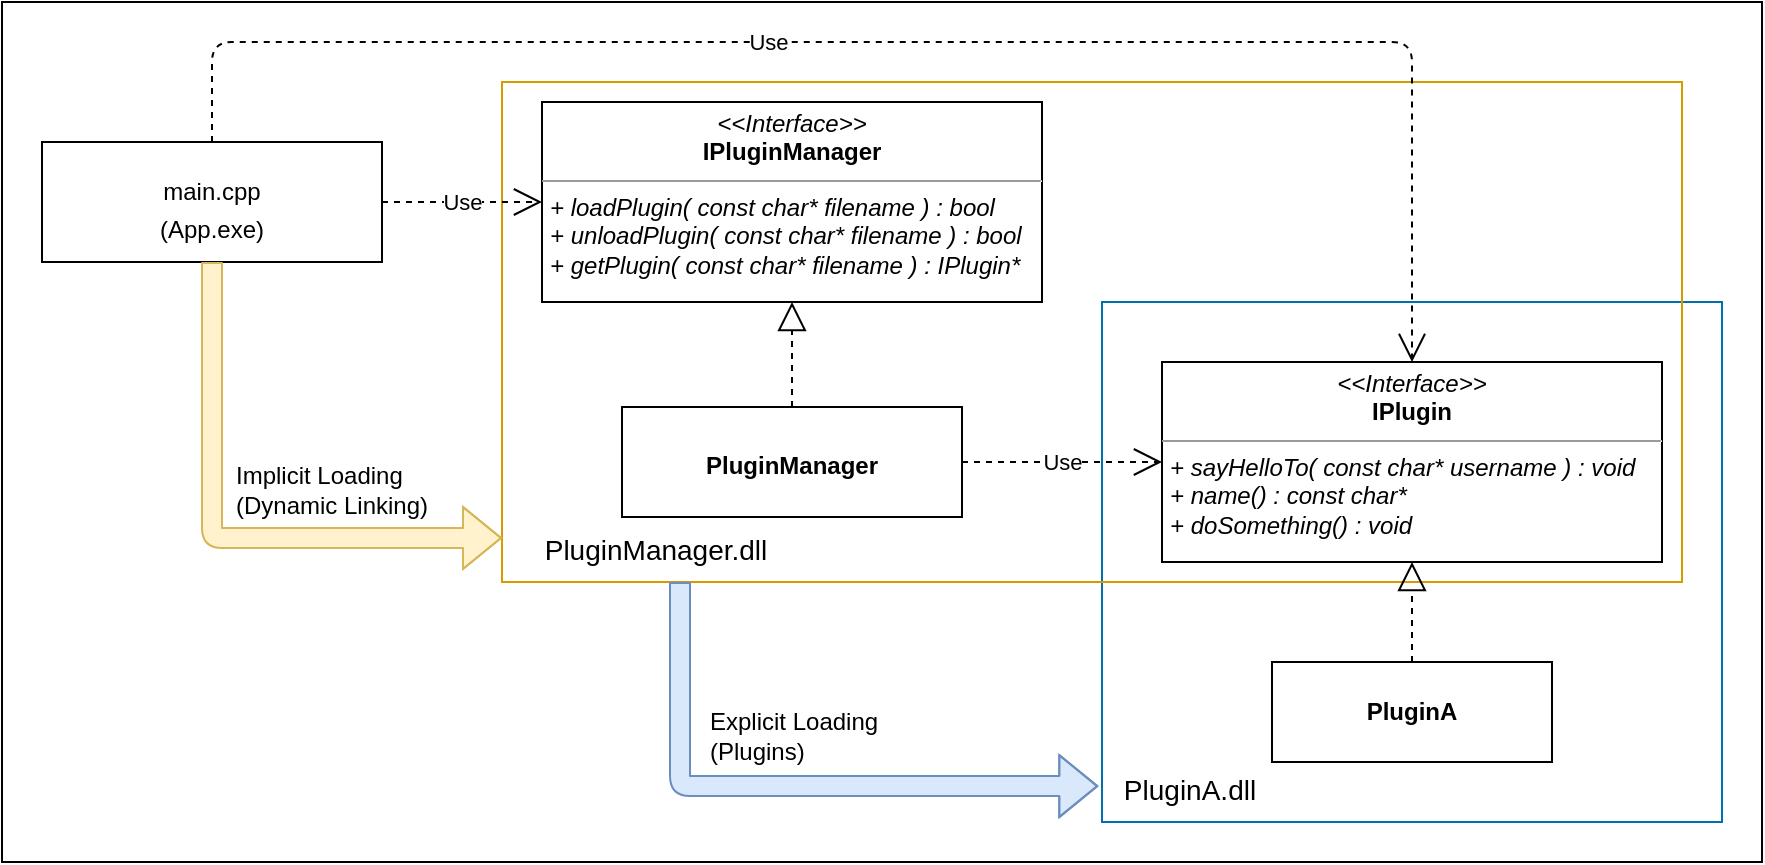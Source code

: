 <mxfile version="14.6.3" type="device"><diagram id="s4LlVZwYsuQkGiBH2MTL" name="Page-1"><mxGraphModel dx="1400" dy="705" grid="1" gridSize="10" guides="1" tooltips="1" connect="1" arrows="1" fold="1" page="1" pageScale="1" pageWidth="850" pageHeight="1100" math="0" shadow="0"><root><mxCell id="0"/><mxCell id="1" parent="0"/><mxCell id="5xJANKbJxrMBof_nz4En-29" value="" style="rounded=0;whiteSpace=wrap;html=1;fontSize=14;" vertex="1" parent="1"><mxGeometry x="10" y="50" width="880" height="430" as="geometry"/></mxCell><mxCell id="5xJANKbJxrMBof_nz4En-21" value="" style="rounded=0;whiteSpace=wrap;html=1;strokeColor=#006EAF;fontColor=#ffffff;fillColor=none;" vertex="1" parent="1"><mxGeometry x="560" y="200" width="310" height="260" as="geometry"/></mxCell><mxCell id="5xJANKbJxrMBof_nz4En-22" value="" style="rounded=0;whiteSpace=wrap;html=1;strokeColor=#d79b00;fillColor=none;" vertex="1" parent="1"><mxGeometry x="260" y="90" width="590" height="250" as="geometry"/></mxCell><mxCell id="5xJANKbJxrMBof_nz4En-1" value="&lt;p style=&quot;margin: 0px ; margin-top: 4px ; text-align: center&quot;&gt;&lt;i&gt;&amp;lt;&amp;lt;Interface&amp;gt;&amp;gt;&lt;/i&gt;&lt;br&gt;&lt;b&gt;IPlugin&lt;/b&gt;&lt;/p&gt;&lt;hr size=&quot;1&quot;&gt;&lt;p style=&quot;margin: 0px ; margin-left: 4px&quot;&gt;&lt;i&gt;+ sayHelloTo( const char* username ) : void&lt;br&gt;+ name() : const char*&lt;/i&gt;&lt;/p&gt;&lt;p style=&quot;margin: 0px ; margin-left: 4px&quot;&gt;&lt;i&gt;+ doSomething() : void&lt;/i&gt;&lt;/p&gt;" style="verticalAlign=top;align=left;overflow=fill;fontSize=12;fontFamily=Helvetica;html=1;" vertex="1" parent="1"><mxGeometry x="590" y="230" width="250" height="100" as="geometry"/></mxCell><mxCell id="5xJANKbJxrMBof_nz4En-2" value="" style="endArrow=block;dashed=1;endFill=0;endSize=12;html=1;entryX=0.5;entryY=1;entryDx=0;entryDy=0;" edge="1" parent="1" source="5xJANKbJxrMBof_nz4En-3" target="5xJANKbJxrMBof_nz4En-1"><mxGeometry width="160" relative="1" as="geometry"><mxPoint x="580" y="125" as="sourcePoint"/><mxPoint x="720" y="195" as="targetPoint"/></mxGeometry></mxCell><mxCell id="5xJANKbJxrMBof_nz4En-3" value="&lt;p style=&quot;margin: 0px ; margin-top: 4px ; text-align: center&quot;&gt;&lt;br&gt;&lt;b&gt;PluginA&lt;/b&gt;&lt;/p&gt;" style="verticalAlign=top;align=left;overflow=fill;fontSize=12;fontFamily=Helvetica;html=1;" vertex="1" parent="1"><mxGeometry x="645" y="380" width="140" height="50" as="geometry"/></mxCell><mxCell id="5xJANKbJxrMBof_nz4En-10" value="&lt;p style=&quot;margin: 0px ; margin-top: 4px ; text-align: center&quot;&gt;&lt;i&gt;&amp;lt;&amp;lt;Interface&amp;gt;&amp;gt;&lt;/i&gt;&lt;br&gt;&lt;b&gt;IPluginManager&lt;/b&gt;&lt;/p&gt;&lt;hr size=&quot;1&quot;&gt;&lt;p style=&quot;margin: 0px ; margin-left: 4px&quot;&gt;&lt;i&gt;&lt;span&gt;&#9;&lt;/span&gt;+ loadPlugin( const char* filename ) : bool&lt;/i&gt;&lt;/p&gt;&lt;p style=&quot;margin: 0px ; margin-left: 4px&quot;&gt;&lt;i&gt;&lt;span&gt;&#9;&lt;/span&gt;+ unloadPlugin( const char* filename ) : bool&lt;/i&gt;&lt;/p&gt;&lt;p style=&quot;margin: 0px ; margin-left: 4px&quot;&gt;&lt;i&gt;&lt;span&gt;&#9;&lt;/span&gt;+ getPlugin( const char* filename ) : IPlugin*&lt;/i&gt;&lt;/p&gt;" style="verticalAlign=top;align=left;overflow=fill;fontSize=12;fontFamily=Helvetica;html=1;" vertex="1" parent="1"><mxGeometry x="280" y="100" width="250" height="100" as="geometry"/></mxCell><mxCell id="5xJANKbJxrMBof_nz4En-11" value="" style="endArrow=block;dashed=1;endFill=0;endSize=12;html=1;" edge="1" parent="1" source="5xJANKbJxrMBof_nz4En-13" target="5xJANKbJxrMBof_nz4En-10"><mxGeometry width="160" relative="1" as="geometry"><mxPoint x="300" y="292.806" as="sourcePoint"/><mxPoint x="260" y="50" as="targetPoint"/></mxGeometry></mxCell><mxCell id="5xJANKbJxrMBof_nz4En-12" value="Use" style="endArrow=open;endSize=12;dashed=1;html=1;" edge="1" parent="1" source="5xJANKbJxrMBof_nz4En-13" target="5xJANKbJxrMBof_nz4En-1"><mxGeometry width="160" relative="1" as="geometry"><mxPoint x="325" y="240" as="sourcePoint"/><mxPoint x="485" y="240" as="targetPoint"/></mxGeometry></mxCell><mxCell id="5xJANKbJxrMBof_nz4En-13" value="&lt;p style=&quot;margin: 0px ; margin-top: 4px ; text-align: center&quot;&gt;&lt;span style=&quot;font-weight: 700&quot;&gt;&lt;br&gt;&lt;/span&gt;&lt;/p&gt;&lt;p style=&quot;margin: 0px ; margin-top: 4px ; text-align: center&quot;&gt;&lt;span style=&quot;font-weight: 700&quot;&gt;PluginManager&lt;/span&gt;&lt;br&gt;&lt;/p&gt;" style="verticalAlign=top;align=left;overflow=fill;fontSize=12;fontFamily=Helvetica;html=1;" vertex="1" parent="1"><mxGeometry x="320" y="252.5" width="170" height="55" as="geometry"/></mxCell><mxCell id="5xJANKbJxrMBof_nz4En-14" value="&lt;p style=&quot;margin: 4px 0px 0px ; text-align: center&quot;&gt;&lt;font style=&quot;font-size: 12px&quot;&gt;&lt;br&gt;&lt;font style=&quot;font-size: 12px&quot;&gt;main.cpp&lt;/font&gt;&lt;br&gt;&lt;/font&gt;&lt;/p&gt;&lt;p style=&quot;margin: 4px 0px 0px ; text-align: center&quot;&gt;&lt;font style=&quot;font-size: 12px&quot;&gt;(App.exe)&lt;/font&gt;&lt;/p&gt;" style="verticalAlign=top;align=left;overflow=fill;fontSize=12;fontFamily=Helvetica;html=1;" vertex="1" parent="1"><mxGeometry x="30" y="120" width="170" height="60" as="geometry"/></mxCell><mxCell id="5xJANKbJxrMBof_nz4En-16" value="Use" style="endArrow=open;endSize=12;dashed=1;html=1;exitX=1;exitY=0.5;exitDx=0;exitDy=0;entryX=0;entryY=0.5;entryDx=0;entryDy=0;" edge="1" parent="1" source="5xJANKbJxrMBof_nz4En-14" target="5xJANKbJxrMBof_nz4En-10"><mxGeometry width="160" relative="1" as="geometry"><mxPoint x="180" y="240" as="sourcePoint"/><mxPoint x="280" y="240" as="targetPoint"/></mxGeometry></mxCell><mxCell id="5xJANKbJxrMBof_nz4En-17" value="Use" style="endArrow=open;endSize=12;dashed=1;html=1;exitX=0.5;exitY=0;exitDx=0;exitDy=0;entryX=0.5;entryY=0;entryDx=0;entryDy=0;" edge="1" parent="1" source="5xJANKbJxrMBof_nz4En-14" target="5xJANKbJxrMBof_nz4En-1"><mxGeometry x="-0.191" width="160" relative="1" as="geometry"><mxPoint x="140" y="30" as="sourcePoint"/><mxPoint x="770" y="30" as="targetPoint"/><Array as="points"><mxPoint x="115" y="70"/><mxPoint x="715" y="70"/></Array><mxPoint as="offset"/></mxGeometry></mxCell><mxCell id="5xJANKbJxrMBof_nz4En-23" value="PluginManager.dll" style="text;html=1;strokeColor=none;fillColor=none;align=center;verticalAlign=middle;whiteSpace=wrap;rounded=0;fontSize=14;" vertex="1" parent="1"><mxGeometry x="317" y="314" width="40" height="20" as="geometry"/></mxCell><mxCell id="5xJANKbJxrMBof_nz4En-25" value="PluginA.dll" style="text;html=1;strokeColor=none;fillColor=none;align=center;verticalAlign=middle;whiteSpace=wrap;rounded=0;fontSize=14;" vertex="1" parent="1"><mxGeometry x="584" y="434" width="40" height="20" as="geometry"/></mxCell><mxCell id="5xJANKbJxrMBof_nz4En-26" value="" style="shape=flexArrow;endArrow=classic;html=1;fontSize=14;exitX=0.5;exitY=1;exitDx=0;exitDy=0;fillColor=#fff2cc;strokeColor=#d6b656;entryX=0;entryY=0.912;entryDx=0;entryDy=0;entryPerimeter=0;" edge="1" parent="1" source="5xJANKbJxrMBof_nz4En-14" target="5xJANKbJxrMBof_nz4En-22"><mxGeometry width="50" height="50" relative="1" as="geometry"><mxPoint x="120" y="292" as="sourcePoint"/><mxPoint x="250" y="318" as="targetPoint"/><Array as="points"><mxPoint x="115" y="318"/></Array></mxGeometry></mxCell><mxCell id="5xJANKbJxrMBof_nz4En-27" value="" style="shape=flexArrow;endArrow=classic;html=1;fontSize=14;entryX=-0.006;entryY=0.931;entryDx=0;entryDy=0;entryPerimeter=0;exitX=0.5;exitY=1;exitDx=0;exitDy=0;fillColor=#dae8fc;strokeColor=#6c8ebf;" edge="1" parent="1" target="5xJANKbJxrMBof_nz4En-21"><mxGeometry width="50" height="50" relative="1" as="geometry"><mxPoint x="349" y="340" as="sourcePoint"/><mxPoint x="501.1" y="452" as="targetPoint"/><Array as="points"><mxPoint x="349" y="442"/></Array></mxGeometry></mxCell><mxCell id="5xJANKbJxrMBof_nz4En-30" value="&lt;font style=&quot;font-size: 12px&quot;&gt;Implicit Loading&lt;br&gt;&lt;div&gt;&lt;span&gt;(Dynamic Linking)&lt;/span&gt;&lt;/div&gt;&lt;/font&gt;" style="text;html=1;strokeColor=none;fillColor=none;align=left;verticalAlign=middle;whiteSpace=wrap;rounded=0;fontSize=14;" vertex="1" parent="1"><mxGeometry x="125" y="277.5" width="120" height="30" as="geometry"/></mxCell><mxCell id="5xJANKbJxrMBof_nz4En-33" value="&lt;font style=&quot;font-size: 12px&quot;&gt;Explicit Loading&lt;br&gt;&lt;div&gt;&lt;span&gt;(Plugins)&lt;/span&gt;&lt;/div&gt;&lt;/font&gt;" style="text;html=1;strokeColor=none;fillColor=none;align=left;verticalAlign=middle;whiteSpace=wrap;rounded=0;fontSize=14;" vertex="1" parent="1"><mxGeometry x="362" y="401" width="120" height="30" as="geometry"/></mxCell></root></mxGraphModel></diagram></mxfile>